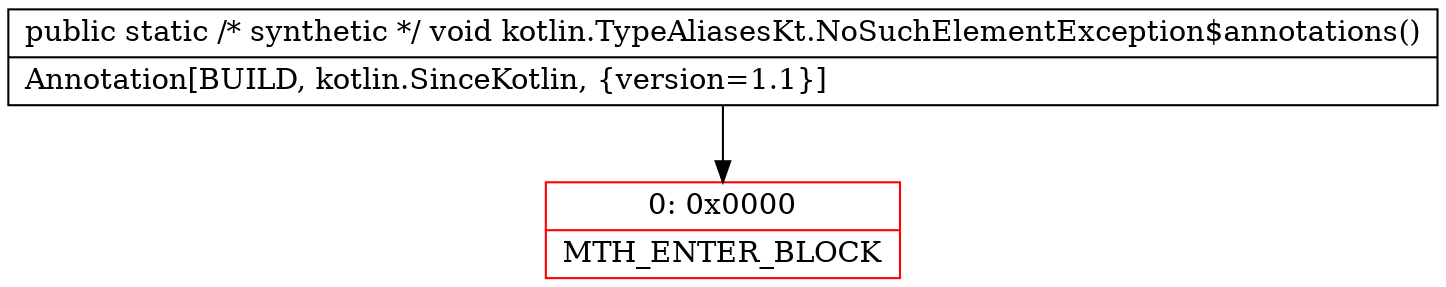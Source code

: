 digraph "CFG forkotlin.TypeAliasesKt.NoSuchElementException$annotations()V" {
subgraph cluster_Region_141516700 {
label = "R(0)";
node [shape=record,color=blue];
}
Node_0 [shape=record,color=red,label="{0\:\ 0x0000|MTH_ENTER_BLOCK\l}"];
MethodNode[shape=record,label="{public static \/* synthetic *\/ void kotlin.TypeAliasesKt.NoSuchElementException$annotations()  | Annotation[BUILD, kotlin.SinceKotlin, \{version=1.1\}]\l}"];
MethodNode -> Node_0;
}

